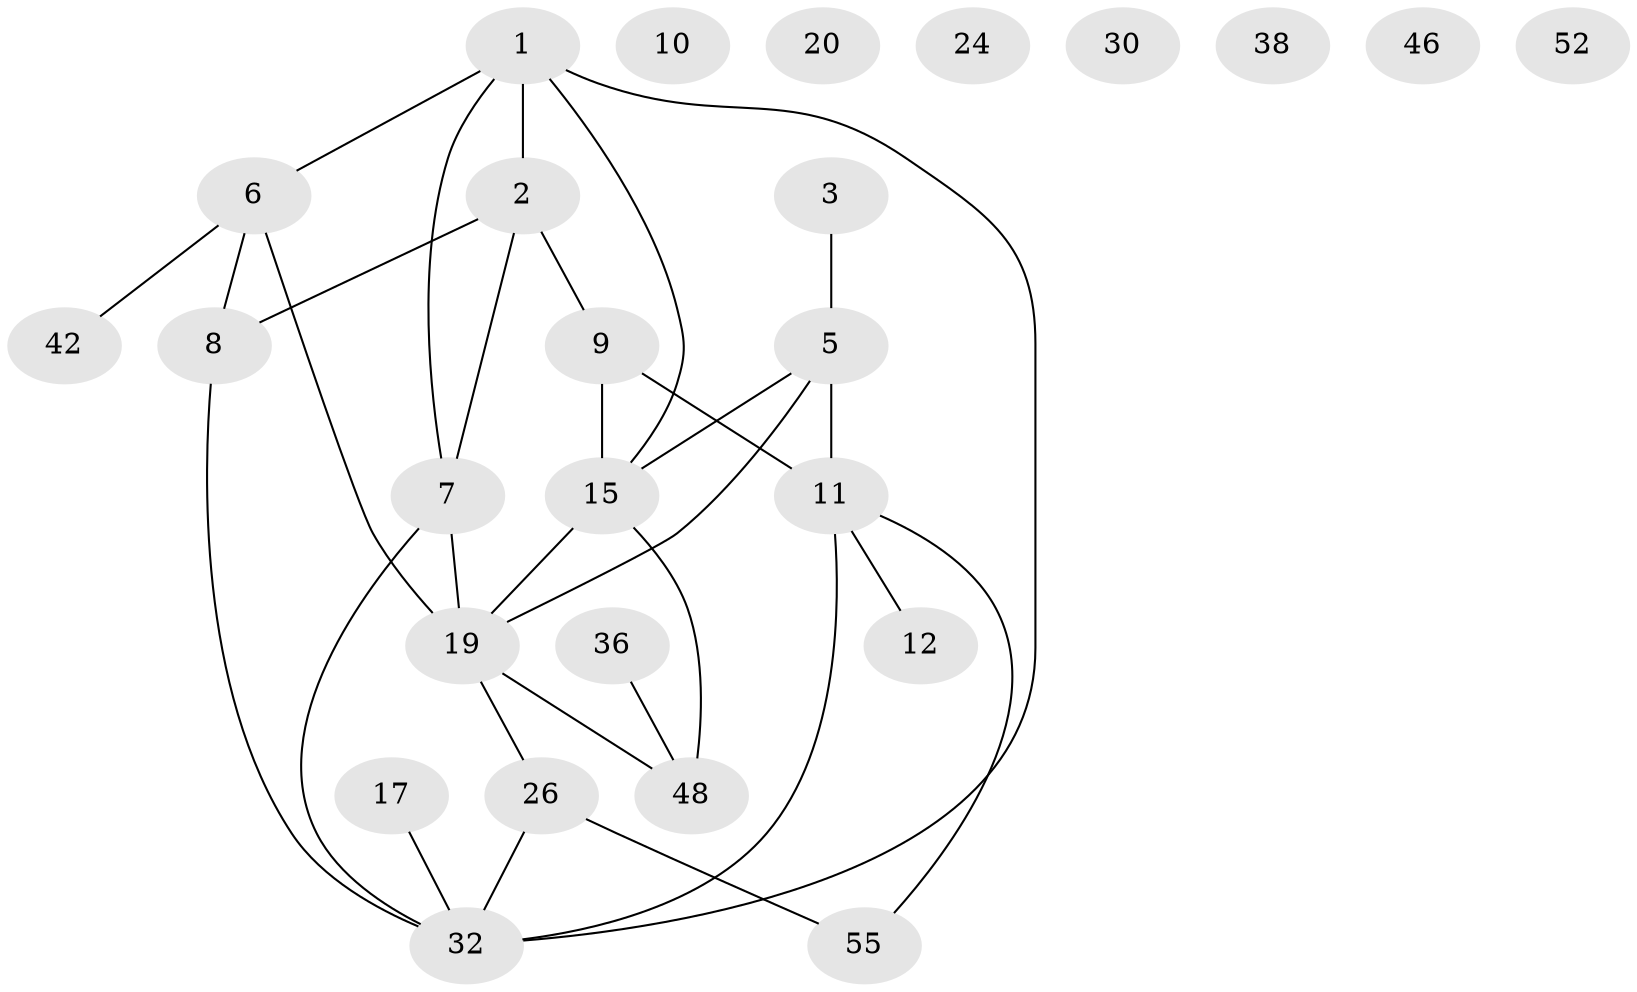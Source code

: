 // original degree distribution, {4: 0.14035087719298245, 2: 0.24561403508771928, 1: 0.15789473684210525, 3: 0.3157894736842105, 5: 0.017543859649122806, 0: 0.10526315789473684, 6: 0.017543859649122806}
// Generated by graph-tools (version 1.1) at 2025/16/03/04/25 18:16:39]
// undirected, 26 vertices, 31 edges
graph export_dot {
graph [start="1"]
  node [color=gray90,style=filled];
  1 [super="+34+21+4"];
  2 [super="+53+54"];
  3 [super="+13"];
  5;
  6 [super="+41"];
  7 [super="+51"];
  8 [super="+16"];
  9 [super="+31"];
  10;
  11 [super="+49+22+25"];
  12;
  15 [super="+23+44"];
  17;
  19 [super="+43+27"];
  20 [super="+29"];
  24;
  26 [super="+37"];
  30;
  32 [super="+40+45"];
  36 [super="+50"];
  38;
  42;
  46;
  48;
  52;
  55 [super="+57"];
  1 -- 7;
  1 -- 2 [weight=3];
  1 -- 15;
  1 -- 32;
  1 -- 6;
  2 -- 9;
  2 -- 7;
  2 -- 8;
  3 -- 5;
  5 -- 11 [weight=2];
  5 -- 19;
  5 -- 15;
  6 -- 19;
  6 -- 42;
  6 -- 8;
  7 -- 32;
  7 -- 19;
  8 -- 32;
  9 -- 11;
  9 -- 15;
  11 -- 55;
  11 -- 12;
  11 -- 32;
  15 -- 19 [weight=2];
  15 -- 48;
  17 -- 32;
  19 -- 48;
  19 -- 26;
  26 -- 55;
  26 -- 32;
  36 -- 48;
}

